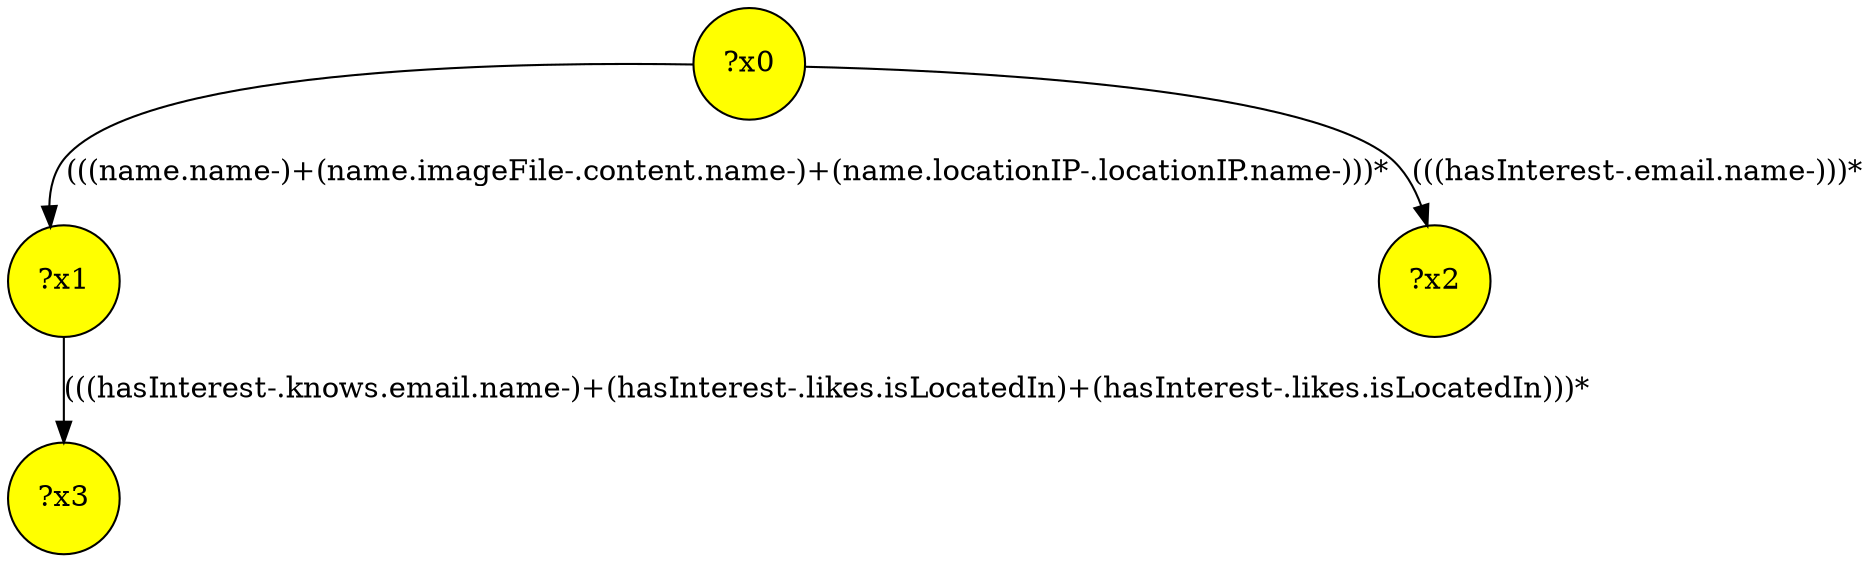 digraph g {
	x0 [fillcolor="yellow", style="filled," shape=circle, label="?x0"];
	x1 [fillcolor="yellow", style="filled," shape=circle, label="?x1"];
	x2 [fillcolor="yellow", style="filled," shape=circle, label="?x2"];
	x3 [fillcolor="yellow", style="filled," shape=circle, label="?x3"];
	x0 -> x1 [label="(((name.name-)+(name.imageFile-.content.name-)+(name.locationIP-.locationIP.name-)))*"];
	x0 -> x2 [label="(((hasInterest-.email.name-)))*"];
	x1 -> x3 [label="(((hasInterest-.knows.email.name-)+(hasInterest-.likes.isLocatedIn)+(hasInterest-.likes.isLocatedIn)))*"];
}
